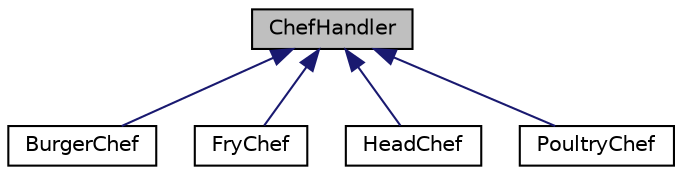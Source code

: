 digraph "ChefHandler"
{
 // LATEX_PDF_SIZE
  edge [fontname="Helvetica",fontsize="10",labelfontname="Helvetica",labelfontsize="10"];
  node [fontname="Helvetica",fontsize="10",shape=record];
  Node1 [label="ChefHandler",height=0.2,width=0.4,color="black", fillcolor="grey75", style="filled", fontcolor="black",tooltip="Base class for ChefHandlers responsible for handling food orders."];
  Node1 -> Node2 [dir="back",color="midnightblue",fontsize="10",style="solid",fontname="Helvetica"];
  Node2 [label="BurgerChef",height=0.2,width=0.4,color="black", fillcolor="white", style="filled",URL="$classBurgerChef.html",tooltip="Represents a Burger Chef responsible for preparing Burgers."];
  Node1 -> Node3 [dir="back",color="midnightblue",fontsize="10",style="solid",fontname="Helvetica"];
  Node3 [label="FryChef",height=0.2,width=0.4,color="black", fillcolor="white", style="filled",URL="$classFryChef.html",tooltip="Represents a Fry Chef responsible for frying fooditems."];
  Node1 -> Node4 [dir="back",color="midnightblue",fontsize="10",style="solid",fontname="Helvetica"];
  Node4 [label="HeadChef",height=0.2,width=0.4,color="black", fillcolor="white", style="filled",URL="$classHeadChef.html",tooltip="Represents a Head Chef responsible for complete the plating."];
  Node1 -> Node5 [dir="back",color="midnightblue",fontsize="10",style="solid",fontname="Helvetica"];
  Node5 [label="PoultryChef",height=0.2,width=0.4,color="black", fillcolor="white", style="filled",URL="$classPoultryChef.html",tooltip="Represents a Poultry Chef responsible for preparing Poultry."];
}
